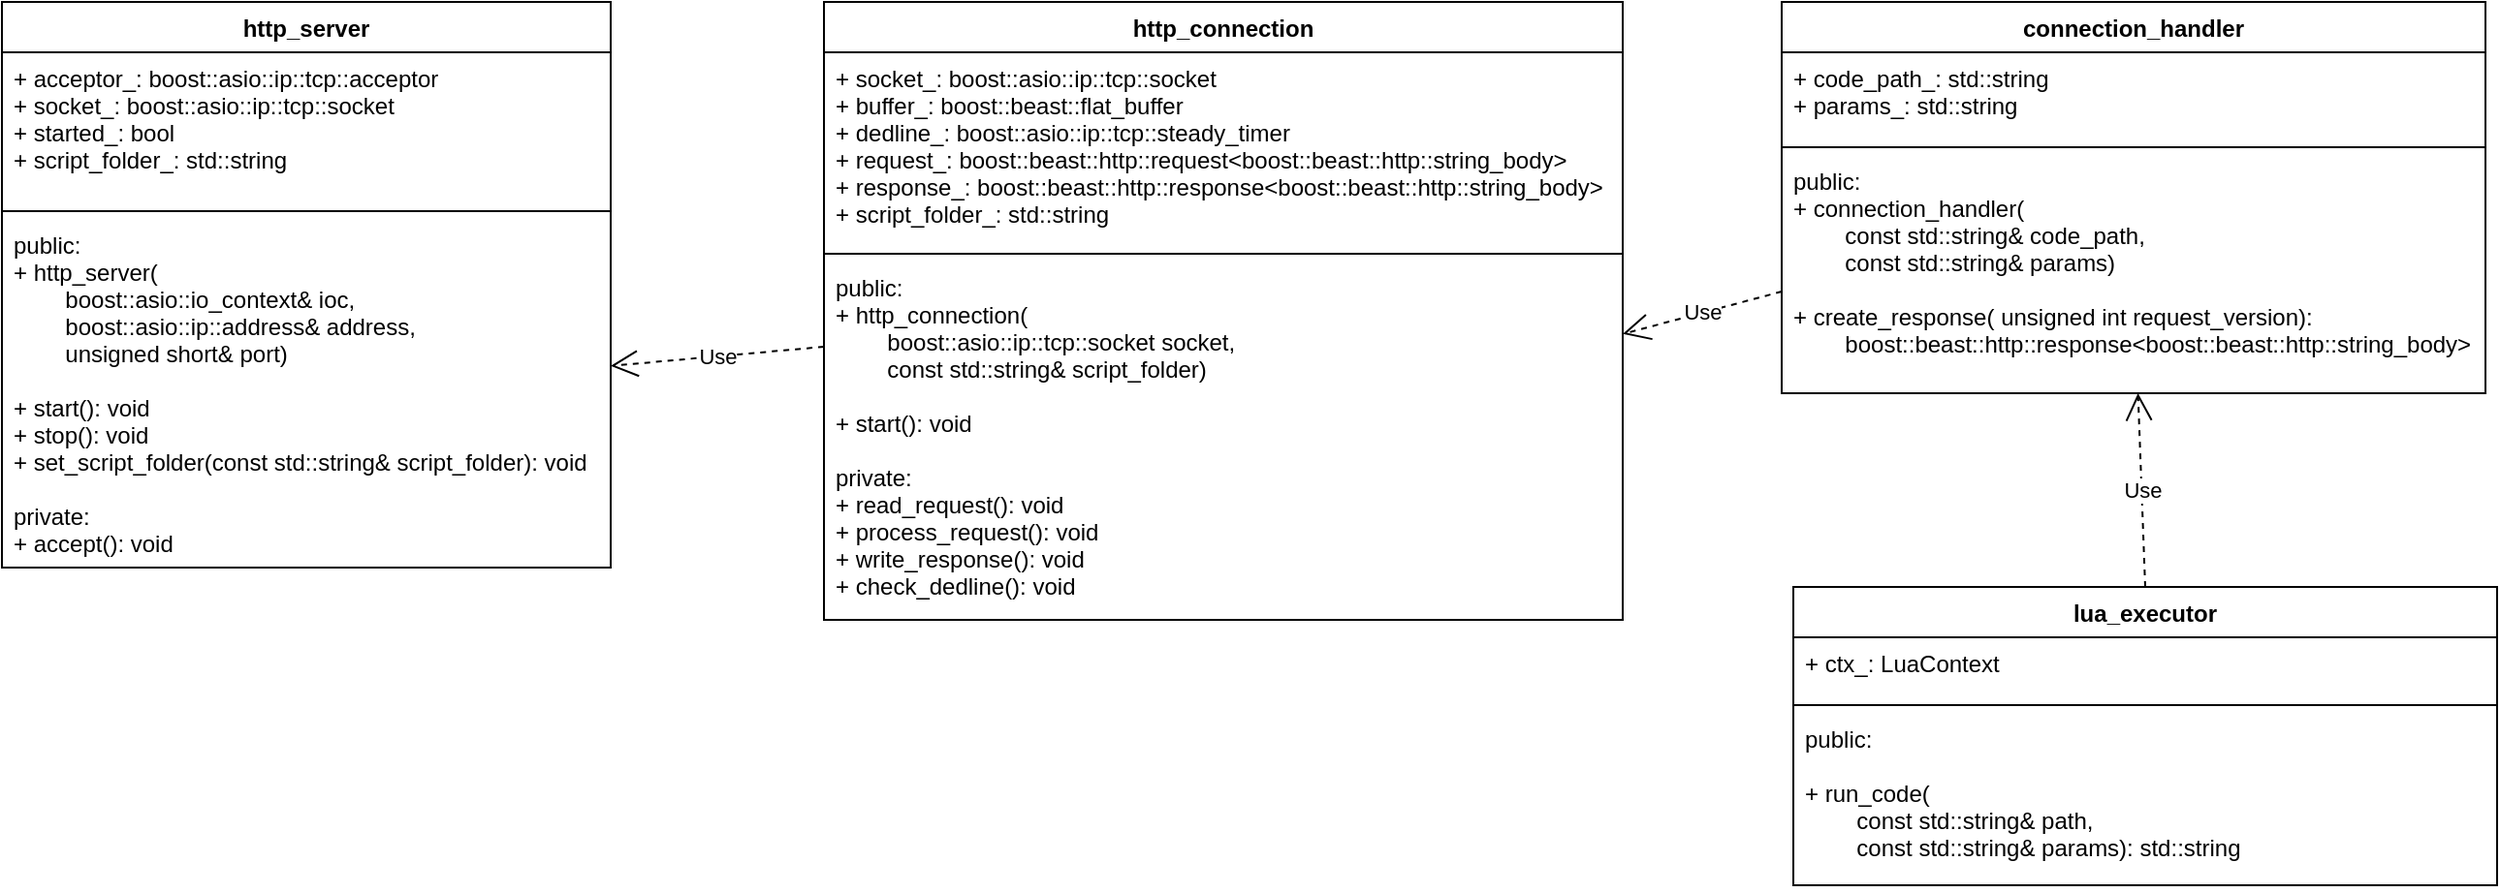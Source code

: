 <mxfile version="20.3.0"><diagram id="SCjFMk0pRXmHRh0p2MCd" name="Page-1"><mxGraphModel dx="1621" dy="787" grid="0" gridSize="10" guides="1" tooltips="1" connect="1" arrows="1" fold="1" page="1" pageScale="1" pageWidth="1654" pageHeight="1169" background="none" math="0" shadow="0"><root><mxCell id="0"/><mxCell id="1" parent="0"/><mxCell id="Rnw1M3PNhGi_92BQuxMz-1" value="http_server" style="swimlane;fontStyle=1;align=center;verticalAlign=top;childLayout=stackLayout;horizontal=1;startSize=26;horizontalStack=0;resizeParent=1;resizeParentMax=0;resizeLast=0;collapsible=1;marginBottom=0;" vertex="1" parent="1"><mxGeometry x="48" y="26" width="314" height="292" as="geometry"/></mxCell><mxCell id="Rnw1M3PNhGi_92BQuxMz-2" value="+ acceptor_: boost::asio::ip::tcp::acceptor&#10;+ socket_: boost::asio::ip::tcp::socket&#10;+ started_: bool&#10;+ script_folder_: std::string" style="text;strokeColor=none;fillColor=none;align=left;verticalAlign=top;spacingLeft=4;spacingRight=4;overflow=hidden;rotatable=0;points=[[0,0.5],[1,0.5]];portConstraint=eastwest;" vertex="1" parent="Rnw1M3PNhGi_92BQuxMz-1"><mxGeometry y="26" width="314" height="78" as="geometry"/></mxCell><mxCell id="Rnw1M3PNhGi_92BQuxMz-3" value="" style="line;strokeWidth=1;fillColor=none;align=left;verticalAlign=middle;spacingTop=-1;spacingLeft=3;spacingRight=3;rotatable=0;labelPosition=right;points=[];portConstraint=eastwest;strokeColor=inherit;" vertex="1" parent="Rnw1M3PNhGi_92BQuxMz-1"><mxGeometry y="104" width="314" height="8" as="geometry"/></mxCell><mxCell id="Rnw1M3PNhGi_92BQuxMz-4" value="public:&#10;+ http_server(&#10;        boost::asio::io_context&amp; ioc,&#10;        boost::asio::ip::address&amp; address,&#10;        unsigned short&amp; port)&#10;&#10;+ start(): void&#10;+ stop(): void&#10;+ set_script_folder(const std::string&amp; script_folder): void&#10;&#10;private:&#10;+ accept(): void" style="text;strokeColor=none;fillColor=none;align=left;verticalAlign=top;spacingLeft=4;spacingRight=4;overflow=hidden;rotatable=0;points=[[0,0.5],[1,0.5]];portConstraint=eastwest;" vertex="1" parent="Rnw1M3PNhGi_92BQuxMz-1"><mxGeometry y="112" width="314" height="180" as="geometry"/></mxCell><mxCell id="Rnw1M3PNhGi_92BQuxMz-5" value="http_connection" style="swimlane;fontStyle=1;align=center;verticalAlign=top;childLayout=stackLayout;horizontal=1;startSize=26;horizontalStack=0;resizeParent=1;resizeParentMax=0;resizeLast=0;collapsible=1;marginBottom=0;" vertex="1" parent="1"><mxGeometry x="472" y="26" width="412" height="319" as="geometry"/></mxCell><mxCell id="Rnw1M3PNhGi_92BQuxMz-6" value="+ socket_: boost::asio::ip::tcp::socket&#10;+ buffer_: boost::beast::flat_buffer&#10;+ dedline_: boost::asio::ip::tcp::steady_timer&#10;+ request_: boost::beast::http::request&lt;boost::beast::http::string_body&gt;&#10;+ response_: boost::beast::http::response&lt;boost::beast::http::string_body&gt;&#10;+ script_folder_: std::string" style="text;strokeColor=none;fillColor=none;align=left;verticalAlign=top;spacingLeft=4;spacingRight=4;overflow=hidden;rotatable=0;points=[[0,0.5],[1,0.5]];portConstraint=eastwest;" vertex="1" parent="Rnw1M3PNhGi_92BQuxMz-5"><mxGeometry y="26" width="412" height="100" as="geometry"/></mxCell><mxCell id="Rnw1M3PNhGi_92BQuxMz-7" value="" style="line;strokeWidth=1;fillColor=none;align=left;verticalAlign=middle;spacingTop=-1;spacingLeft=3;spacingRight=3;rotatable=0;labelPosition=right;points=[];portConstraint=eastwest;strokeColor=inherit;" vertex="1" parent="Rnw1M3PNhGi_92BQuxMz-5"><mxGeometry y="126" width="412" height="8" as="geometry"/></mxCell><mxCell id="Rnw1M3PNhGi_92BQuxMz-8" value="public:&#10;+ http_connection(&#10;        boost::asio::ip::tcp::socket socket,&#10;        const std::string&amp; script_folder)&#10;&#10;+ start(): void&#10;&#10;private:&#10;+ read_request(): void&#10;+ process_request(): void&#10;+ write_response(): void&#10;+ check_dedline(): void" style="text;strokeColor=none;fillColor=none;align=left;verticalAlign=top;spacingLeft=4;spacingRight=4;overflow=hidden;rotatable=0;points=[[0,0.5],[1,0.5]];portConstraint=eastwest;" vertex="1" parent="Rnw1M3PNhGi_92BQuxMz-5"><mxGeometry y="134" width="412" height="185" as="geometry"/></mxCell><mxCell id="Rnw1M3PNhGi_92BQuxMz-9" value="connection_handler" style="swimlane;fontStyle=1;align=center;verticalAlign=top;childLayout=stackLayout;horizontal=1;startSize=26;horizontalStack=0;resizeParent=1;resizeParentMax=0;resizeLast=0;collapsible=1;marginBottom=0;" vertex="1" parent="1"><mxGeometry x="966" y="26" width="363" height="202" as="geometry"/></mxCell><mxCell id="Rnw1M3PNhGi_92BQuxMz-10" value="+ code_path_: std::string&#10;+ params_: std::string" style="text;strokeColor=none;fillColor=none;align=left;verticalAlign=top;spacingLeft=4;spacingRight=4;overflow=hidden;rotatable=0;points=[[0,0.5],[1,0.5]];portConstraint=eastwest;" vertex="1" parent="Rnw1M3PNhGi_92BQuxMz-9"><mxGeometry y="26" width="363" height="45" as="geometry"/></mxCell><mxCell id="Rnw1M3PNhGi_92BQuxMz-11" value="" style="line;strokeWidth=1;fillColor=none;align=left;verticalAlign=middle;spacingTop=-1;spacingLeft=3;spacingRight=3;rotatable=0;labelPosition=right;points=[];portConstraint=eastwest;strokeColor=inherit;" vertex="1" parent="Rnw1M3PNhGi_92BQuxMz-9"><mxGeometry y="71" width="363" height="8" as="geometry"/></mxCell><mxCell id="Rnw1M3PNhGi_92BQuxMz-12" value="public:&#10;+ connection_handler(&#10;        const std::string&amp; code_path,&#10;        const std::string&amp; params)&#10;&#10;+ create_response( unsigned int request_version): &#10;        boost::beast::http::response&lt;boost::beast::http::string_body&gt;&#10;" style="text;strokeColor=none;fillColor=none;align=left;verticalAlign=top;spacingLeft=4;spacingRight=4;overflow=hidden;rotatable=0;points=[[0,0.5],[1,0.5]];portConstraint=eastwest;" vertex="1" parent="Rnw1M3PNhGi_92BQuxMz-9"><mxGeometry y="79" width="363" height="123" as="geometry"/></mxCell><mxCell id="Rnw1M3PNhGi_92BQuxMz-13" value="lua_executor" style="swimlane;fontStyle=1;align=center;verticalAlign=top;childLayout=stackLayout;horizontal=1;startSize=26;horizontalStack=0;resizeParent=1;resizeParentMax=0;resizeLast=0;collapsible=1;marginBottom=0;" vertex="1" parent="1"><mxGeometry x="972" y="328" width="363" height="154" as="geometry"/></mxCell><mxCell id="Rnw1M3PNhGi_92BQuxMz-14" value="+ ctx_: LuaContext" style="text;strokeColor=none;fillColor=none;align=left;verticalAlign=top;spacingLeft=4;spacingRight=4;overflow=hidden;rotatable=0;points=[[0,0.5],[1,0.5]];portConstraint=eastwest;" vertex="1" parent="Rnw1M3PNhGi_92BQuxMz-13"><mxGeometry y="26" width="363" height="31" as="geometry"/></mxCell><mxCell id="Rnw1M3PNhGi_92BQuxMz-15" value="" style="line;strokeWidth=1;fillColor=none;align=left;verticalAlign=middle;spacingTop=-1;spacingLeft=3;spacingRight=3;rotatable=0;labelPosition=right;points=[];portConstraint=eastwest;strokeColor=inherit;" vertex="1" parent="Rnw1M3PNhGi_92BQuxMz-13"><mxGeometry y="57" width="363" height="8" as="geometry"/></mxCell><mxCell id="Rnw1M3PNhGi_92BQuxMz-16" value="public:&#10;&#10;+ run_code(&#10;        const std::string&amp; path,&#10;        const std::string&amp; params): std::string&#10;" style="text;strokeColor=none;fillColor=none;align=left;verticalAlign=top;spacingLeft=4;spacingRight=4;overflow=hidden;rotatable=0;points=[[0,0.5],[1,0.5]];portConstraint=eastwest;" vertex="1" parent="Rnw1M3PNhGi_92BQuxMz-13"><mxGeometry y="65" width="363" height="89" as="geometry"/></mxCell><mxCell id="Rnw1M3PNhGi_92BQuxMz-17" value="Use" style="endArrow=open;endSize=12;dashed=1;html=1;rounded=0;" edge="1" parent="1" source="Rnw1M3PNhGi_92BQuxMz-5" target="Rnw1M3PNhGi_92BQuxMz-4"><mxGeometry width="160" relative="1" as="geometry"><mxPoint x="418" y="125" as="sourcePoint"/><mxPoint x="396" y="527" as="targetPoint"/></mxGeometry></mxCell><mxCell id="Rnw1M3PNhGi_92BQuxMz-18" value="Use" style="endArrow=open;endSize=12;dashed=1;html=1;rounded=0;" edge="1" parent="1" source="Rnw1M3PNhGi_92BQuxMz-9" target="Rnw1M3PNhGi_92BQuxMz-8"><mxGeometry width="160" relative="1" as="geometry"><mxPoint x="1131" y="209" as="sourcePoint"/><mxPoint x="928" y="196" as="targetPoint"/></mxGeometry></mxCell><mxCell id="Rnw1M3PNhGi_92BQuxMz-19" value="Use" style="endArrow=open;endSize=12;dashed=1;html=1;rounded=0;exitX=0.5;exitY=0;exitDx=0;exitDy=0;" edge="1" parent="1" source="Rnw1M3PNhGi_92BQuxMz-13" target="Rnw1M3PNhGi_92BQuxMz-12"><mxGeometry width="160" relative="1" as="geometry"><mxPoint x="722" y="485" as="sourcePoint"/><mxPoint x="882" y="485" as="targetPoint"/></mxGeometry></mxCell></root></mxGraphModel></diagram></mxfile>